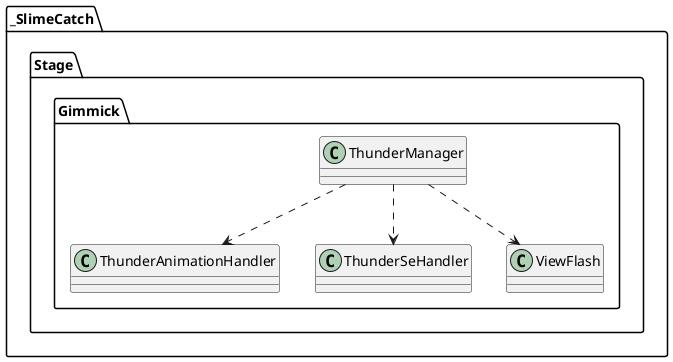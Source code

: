 ﻿@startuml
'https://plantuml.com/class-diagram

namespace _SlimeCatch.Stage.Gimmick{
    class ThunderAnimationHandler
    class ThunderManager
    class ThunderSeHandler
    class ViewFlash
    
    ThunderManager ..> ViewFlash
    ThunderManager ..> ThunderSeHandler
    ThunderManager ..> ThunderAnimationHandler
}

@enduml